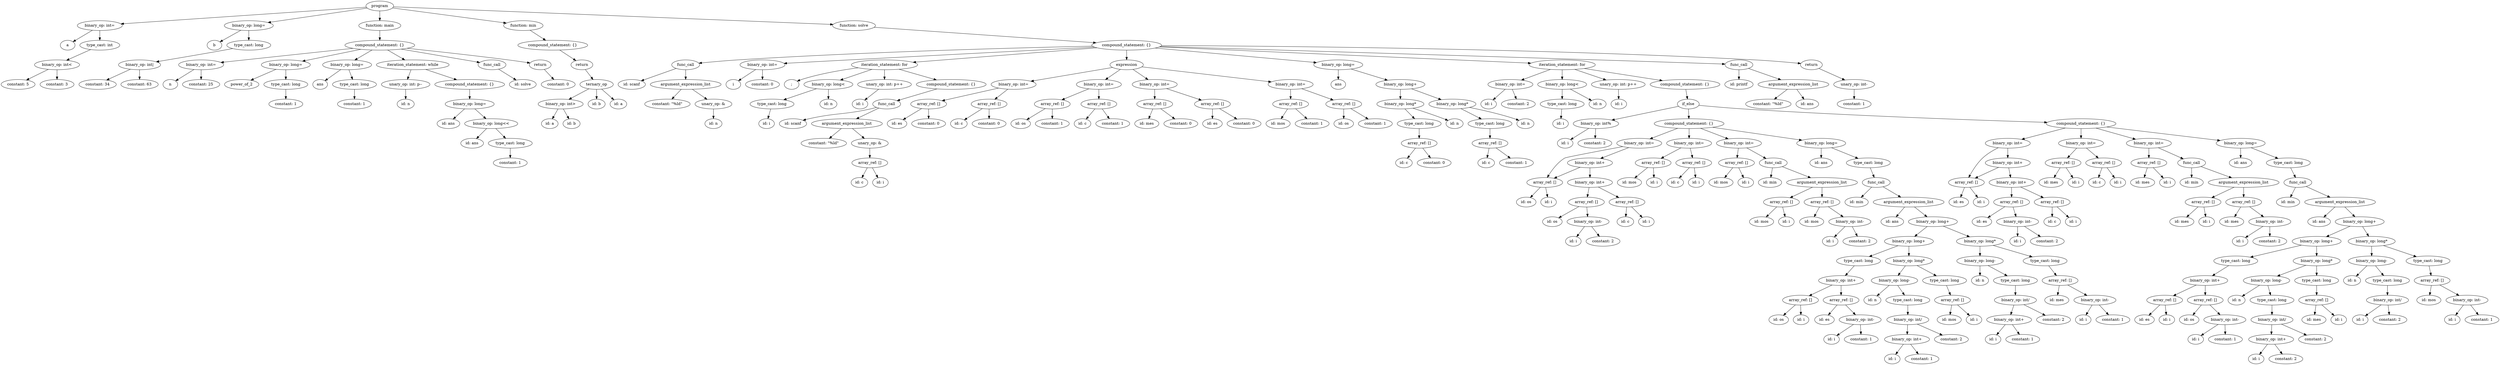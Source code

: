 strict digraph "" {
	graph [bb="0,0,7724.2,1332"];
	node [label="\N"];
	385	[height=0.5,
		label=program,
		pos="1171.5,1314",
		width=1.1389];
	7	[height=0.5,
		label="binary_op: int=",
		pos="298.5,1242",
		width=1.8234];
	385 -> 7	[pos="e,360.69,1248 1131.4,1309.8 995.02,1298.8 547.35,1263 370.91,1248.8"];
	15	[height=0.5,
		label="binary_op: long=",
		pos="758.5,1242",
		width=2.004];
	385 -> 15	[pos="e,816.27,1252.8 1133.8,1306.6 1064,1294.8 914.18,1269.4 826.4,1254.5"];
	60	[height=0.5,
		label="function: main",
		pos="1171.5,1242",
		width=1.7512];
	385 -> 60	[pos="e,1171.5,1260.1 1171.5,1295.7 1171.5,1288 1171.5,1278.7 1171.5,1270.1"];
	78	[height=0.5,
		label="function: min",
		pos="1604.5,1242",
		width=1.6429];
	385 -> 78	[pos="e,1553.5,1251.2 1209.5,1306.8 1284.7,1294.7 1452.6,1267.6 1543.4,1252.9"];
	384	[height=0.5,
		label="function: solve",
		pos="2636.5,1242",
		width=1.7693];
	385 -> 384	[pos="e,2574.1,1246 1212.2,1311.1 1413.4,1301.4 2302.5,1259 2564,1246.5"];
	2	[height=0.5,
		label=a,
		pos="195.5,1170",
		width=0.75];
	7 -> 2	[pos="e,213.65,1183.3 275.13,1225.1 259.4,1214.4 238.63,1200.3 222.24,1189.2"];
	6	[height=0.5,
		label="type_cast: int",
		pos="298.5,1170",
		width=1.6111];
	7 -> 6	[pos="e,298.5,1188.1 298.5,1223.7 298.5,1216 298.5,1206.7 298.5,1198.1"];
	10	[height=0.5,
		label=b,
		pos="648.5,1170",
		width=0.75];
	15 -> 10	[pos="e,667.44,1183.1 733.26,1224.9 716.2,1214.1 693.65,1199.7 676.11,1188.6"];
	14	[height=0.5,
		label="type_cast: long",
		pos="758.5,1170",
		width=1.7917];
	15 -> 14	[pos="e,758.5,1188.1 758.5,1223.7 758.5,1216 758.5,1206.7 758.5,1198.1"];
	59	[height=0.5,
		label="compound_statement: {}",
		pos="1171.5,1170",
		width=2.7984];
	60 -> 59	[pos="e,1171.5,1188.1 1171.5,1223.7 1171.5,1216 1171.5,1206.7 1171.5,1198.1"];
	77	[height=0.5,
		label="compound_statement: {}",
		pos="1694.5,1170",
		width=2.7984];
	78 -> 77	[pos="e,1673.1,1187.6 1625.4,1224.8 1637.1,1215.6 1652,1204.1 1664.9,1194"];
	383	[height=0.5,
		label="compound_statement: {}",
		pos="3504.5,1170",
		width=2.7984];
	384 -> 383	[pos="e,3414.7,1178.2 2696.8,1236.1 2844.1,1224.3 3223,1193.7 3404.6,1179.1"];
	5	[height=0.5,
		label="binary_op: int<",
		pos="166.5,1098",
		width=1.8234];
	6 -> 5	[pos="e,195.37,1114.3 270.51,1154.2 251.26,1143.9 225.46,1130.3 204.38,1119.1"];
	13	[height=0.5,
		label="binary_op: int|",
		pos="414.5,1098",
		width=1.7361];
	14 -> 13	[pos="e,465.36,1108.5 710.78,1157.8 702.05,1155.8 693.01,1153.8 684.5,1152 612.81,1136.7 530.05,1120.7 475.25,1110.4"];
	32	[height=0.5,
		label="binary_op: int=",
		pos="612.5,1098",
		width=1.8234];
	59 -> 32	[pos="e,670.76,1106.3 1091.7,1159 981.5,1145.2 784.58,1120.5 680.81,1107.6"];
	38	[height=0.5,
		label="binary_op: long=",
		pos="874.5,1098",
		width=2.004];
	59 -> 38	[pos="e,925.27,1111 1113.2,1155.3 1061.8,1143.1 987.12,1125.5 935.04,1113.3"];
	44	[height=0.5,
		label="binary_op: long=",
		pos="1075.5,1098",
		width=2.004];
	59 -> 44	[pos="e,1097.8,1115.2 1148.7,1152.4 1136,1143.1 1119.9,1131.4 1106,1121.3"];
	54	[height=0.5,
		label="iteration_statement: while",
		pos="1268.5,1098",
		width=2.8525];
	59 -> 54	[pos="e,1245.3,1115.7 1194.5,1152.4 1207.2,1143.2 1223.2,1131.7 1237,1121.7"];
	56	[height=0.5,
		label=func_call,
		pos="1526.5,1098",
		width=1.2096];
	59 -> 56	[pos="e,1488.1,1106.6 1236.6,1156.2 1306.4,1142.4 1415.5,1120.9 1478.1,1108.5"];
	58	[height=0.5,
		label=return,
		pos="1674.5,1098",
		width=0.88889];
	59 -> 58	[pos="e,1644.6,1104.7 1253.7,1159.5 1336.2,1149.7 1466.9,1133.4 1579.5,1116 1597.6,1113.2 1617.6,1109.7 1634.5,1106.6"];
	76	[height=0.5,
		label=return,
		pos="1783.5,1098",
		width=0.88889];
	77 -> 76	[pos="e,1765.5,1113.2 1716,1152.1 1728.5,1142.3 1744.1,1130 1757.3,1119.6"];
	109	[height=0.5,
		label=func_call,
		pos="2096.5,1098",
		width=1.2096];
	383 -> 109	[pos="e,2138,1103.9 3405.1,1166.7 3194.3,1161.5 2687.5,1146.6 2263.5,1116 2224.8,1113.2 2181.2,1108.7 2148.3,1105.1"];
	125	[height=0.5,
		label="binary_op: int=",
		pos="2338.5,1098",
		width=1.8234];
	383 -> 125	[pos="e,2401.8,1102.9 3410.4,1163.4 3248.2,1153.9 2905.3,1133.5 2615.5,1116 2546.5,1111.8 2467.7,1107 2411.9,1103.5"];
	142	[height=0.5,
		label="iteration_statement: for",
		pos="2718.5,1098",
		width=2.5998];
	383 -> 142	[pos="e,2801.4,1106.4 3416.6,1161.2 3267.1,1147.9 2964.7,1120.9 2811.7,1107.3"];
	157	[height=0.5,
		label=expression,
		pos="3504.5,1098",
		width=1.336];
	383 -> 157	[pos="e,3504.5,1116.1 3504.5,1151.7 3504.5,1144 3504.5,1134.7 3504.5,1126.1"];
	188	[height=0.5,
		label="binary_op: long=",
		pos="4138.5,1098",
		width=2.004];
	383 -> 188	[pos="e,4073.9,1106.1 3587.7,1159.8 3712.1,1146.1 3944.6,1120.4 4063.8,1107.2"];
	373	[height=0.5,
		label="iteration_statement: for",
		pos="4831.5,1098",
		width=2.5998];
	383 -> 373	[pos="e,4742.6,1103.7 3599.7,1164 3842.8,1151.2 4485.2,1117.3 4732.5,1104.2"];
	379	[height=0.5,
		label=func_call,
		pos="5357.5,1098",
		width=1.2096];
	383 -> 379	[pos="e,5314.3,1100.8 3602,1165.5 3833.3,1157.1 4433.3,1135.4 4934.5,1116 5067.3,1110.9 5223.6,1104.5 5303.9,1101.2"];
	382	[height=0.5,
		label=return,
		pos="5575.5,1098",
		width=0.88889];
	383 -> 382	[pos="e,5544.5,1102.9 3605.1,1168.9 3889.1,1167.9 4721.1,1161 5410.5,1116 5452.8,1113.2 5500.9,1108 5534.3,1104.1"];
	3	[height=0.5,
		label="constant: 5",
		pos="49.5,1026",
		width=1.375];
	5 -> 3	[pos="e,74.192,1041.8 140.53,1081.5 123.52,1071.3 101.13,1057.9 82.816,1046.9"];
	4	[height=0.5,
		label="constant: 3",
		pos="166.5,1026",
		width=1.375];
	5 -> 4	[pos="e,166.5,1044.1 166.5,1079.7 166.5,1072 166.5,1062.7 166.5,1054.1"];
	11	[height=0.5,
		label="constant: 34",
		pos="288.5,1026",
		width=1.5];
	13 -> 11	[pos="e,315.35,1041.9 387.16,1081.8 368.71,1071.6 344.17,1057.9 324.18,1046.8"];
	12	[height=0.5,
		label="constant: 63",
		pos="414.5,1026",
		width=1.5];
	13 -> 12	[pos="e,414.5,1044.1 414.5,1079.7 414.5,1072 414.5,1062.7 414.5,1054.1"];
	30	[height=0.5,
		label=n,
		pos="513.5,1026",
		width=0.75];
	32 -> 30	[pos="e,531.4,1039.7 589.54,1080.8 574.74,1070.3 555.44,1056.7 539.99,1045.7"];
	31	[height=0.5,
		label="constant: 25",
		pos="612.5,1026",
		width=1.5];
	32 -> 31	[pos="e,612.5,1044.1 612.5,1079.7 612.5,1072 612.5,1062.7 612.5,1054.1"];
	35	[height=0.5,
		label=power_of_2,
		pos="738.5,1026",
		width=1.4861];
	38 -> 35	[pos="e,766.74,1041.5 844.32,1081.5 824.14,1071.1 797.45,1057.3 775.92,1046.3"];
	37	[height=0.5,
		label="type_cast: long",
		pos="874.5,1026",
		width=1.7917];
	38 -> 37	[pos="e,874.5,1044.1 874.5,1079.7 874.5,1072 874.5,1062.7 874.5,1054.1"];
	41	[height=0.5,
		label=ans,
		pos="984.5,1026",
		width=0.75];
	44 -> 41	[pos="e,1001.5,1040.1 1054.4,1080.8 1041.1,1070.5 1023.8,1057.3 1009.8,1046.5"];
	43	[height=0.5,
		label="type_cast: long",
		pos="1094.5,1026",
		width=1.7917];
	44 -> 43	[pos="e,1089.9,1044.1 1080.2,1079.7 1082.3,1071.9 1084.9,1062.5 1087.2,1053.8"];
	46	[height=0.5,
		label="unary_op: int: p--",
		pos="1250.5,1026",
		width=2.0417];
	54 -> 46	[pos="e,1254.9,1044.1 1264.1,1079.7 1262,1071.9 1259.6,1062.5 1257.4,1053.8"];
	53	[height=0.5,
		label="compound_statement: {}",
		pos="1442.5,1026",
		width=2.7984];
	54 -> 53	[pos="e,1403.6,1042.7 1307.5,1081.3 1333.2,1071 1366.9,1057.4 1394.2,1046.4"];
	55	[height=0.5,
		label="id: solve",
		pos="1602.5,1026",
		width=1.1389];
	56 -> 55	[pos="e,1585.6,1042.6 1543.7,1081.1 1553.9,1071.7 1567,1059.7 1578.2,1049.4"];
	57	[height=0.5,
		label="constant: 0",
		pos="1711.5,1026",
		width=1.375];
	58 -> 57	[pos="e,1702.5,1044 1683.3,1080.4 1687.6,1072.2 1692.9,1062.2 1697.7,1053.1"];
	75	[height=0.5,
		label=ternary_op,
		pos="1827.5,1026",
		width=1.354];
	76 -> 75	[pos="e,1817,1043.6 1793.7,1080.8 1799,1072.3 1805.6,1061.8 1811.6,1052.3"];
	103	[height=0.5,
		label="id: scanf",
		pos="1935.5,1026",
		width=1.1389];
	109 -> 103	[pos="e,1963.5,1039.2 2067.7,1084.5 2041.2,1073 2001.8,1055.8 1972.9,1043.2"];
	105	[height=0.5,
		label=argument_expression_list,
		pos="2096.5,1026",
		width=2.8194];
	109 -> 105	[pos="e,2096.5,1044.1 2096.5,1079.7 2096.5,1072 2096.5,1062.7 2096.5,1054.1"];
	123	[height=0.5,
		label=i,
		pos="2243.5,1026",
		width=0.75];
	125 -> 123	[pos="e,2261,1039.9 2316.5,1080.8 2302.4,1070.4 2284,1056.8 2269.2,1045.9"];
	124	[height=0.5,
		label="constant: 0",
		pos="2338.5,1026",
		width=1.375];
	125 -> 124	[pos="e,2338.5,1044.1 2338.5,1079.7 2338.5,1072 2338.5,1062.7 2338.5,1054.1"];
	126	[height=0.5,
		label=";",
		pos="2433.5,1026",
		width=0.75];
	142 -> 126	[pos="e,2454.1,1037.7 2647,1086.3 2596.6,1077.7 2527.9,1063.7 2469.5,1044 2467.6,1043.4 2465.6,1042.6 2463.7,1041.9"];
	130	[height=0.5,
		label="binary_op: long<",
		pos="2550.5,1026",
		width=2.004];
	142 -> 130	[pos="e,2586,1041.8 2681.2,1081.5 2655.9,1070.9 2622.3,1056.9 2595.5,1045.7"];
	132	[height=0.5,
		label="unary_op: int: p++",
		pos="2718.5,1026",
		width=2.1667];
	142 -> 132	[pos="e,2718.5,1044.1 2718.5,1079.7 2718.5,1072 2718.5,1062.7 2718.5,1054.1"];
	141	[height=0.5,
		label="compound_statement: {}",
		pos="2915.5,1026",
		width=2.7984];
	142 -> 141	[pos="e,2872.5,1042.3 2761.2,1081.8 2791.1,1071.2 2831.1,1057 2862.9,1045.7"];
	149	[height=0.5,
		label="binary_op: int=",
		pos="3099.5,1026",
		width=1.8234];
	157 -> 149	[pos="e,3153.5,1036.3 3461.5,1089.6 3390.2,1077.2 3247,1052.5 3163.6,1038.1"];
	156	[height=0.5,
		label="binary_op: int=",
		pos="3413.5,1026",
		width=1.8234];
	157 -> 156	[pos="e,3434.6,1043.2 3484.3,1081.5 3472.1,1072.1 3456.3,1059.9 3442.7,1049.5"];
	164	[height=0.5,
		label="binary_op: int=",
		pos="3595.5,1026",
		width=1.8234];
	157 -> 164	[pos="e,3574.4,1043.2 3524.7,1081.5 3536.9,1072.1 3552.7,1059.9 3566.3,1049.5"];
	171	[height=0.5,
		label="binary_op: int=",
		pos="3991.5,1026",
		width=1.8234];
	157 -> 171	[pos="e,3934.6,1035.2 3548.6,1090.7 3634.1,1078.4 3823.2,1051.2 3924.4,1036.6"];
	174	[height=0.5,
		label=ans,
		pos="4138.5,1026",
		width=0.75];
	188 -> 174	[pos="e,4138.5,1044.1 4138.5,1079.7 4138.5,1072 4138.5,1062.7 4138.5,1054.1"];
	187	[height=0.5,
		label="binary_op: long+",
		pos="4326.5,1026",
		width=2.004];
	188 -> 187	[pos="e,4288.1,1041.3 4177,1082.7 4206.4,1071.7 4247.1,1056.6 4278.6,1044.8"];
	191	[height=0.5,
		label="binary_op: int=",
		pos="4675.5,1026",
		width=1.8234];
	373 -> 191	[pos="e,4708.3,1041.7 4796.5,1081.3 4773.1,1070.8 4742.1,1056.9 4717.4,1045.8"];
	195	[height=0.5,
		label="binary_op: long<",
		pos="4831.5,1026",
		width=2.004];
	373 -> 195	[pos="e,4831.5,1044.1 4831.5,1079.7 4831.5,1072 4831.5,1062.7 4831.5,1054.1"];
	197	[height=0.5,
		label="unary_op: int: p++",
		pos="4999.5,1026",
		width=2.1667];
	373 -> 197	[pos="e,4963.5,1042 4868.8,1081.5 4893.9,1071 4927.2,1057.1 4954,1046"];
	372	[height=0.5,
		label="compound_statement: {}",
		pos="5196.5,1026",
		width=2.7984];
	373 -> 372	[pos="e,5130.4,1039.7 4895.5,1084.7 4958.2,1072.7 5053.8,1054.4 5120.4,1041.6"];
	374	[height=0.5,
		label="id: printf",
		pos="5357.5,1026",
		width=1.1735];
	379 -> 374	[pos="e,5357.5,1044.1 5357.5,1079.7 5357.5,1072 5357.5,1062.7 5357.5,1054.1"];
	376	[height=0.5,
		label=argument_expression_list,
		pos="5519.5,1026",
		width=2.8194];
	379 -> 376	[pos="e,5482.8,1042.8 5386.5,1084.5 5410.7,1074 5445.6,1058.9 5473.6,1046.8"];
	381	[height=0.5,
		label="unary_op: int-",
		pos="5700.5,1026",
		width=1.6971];
	382 -> 381	[pos="e,5673.3,1042.2 5597.3,1084.8 5615.8,1074.5 5642.7,1059.4 5664.4,1047.2"];
	36	[height=0.5,
		label="constant: 1",
		pos="874.5,954",
		width=1.375];
	37 -> 36	[pos="e,874.5,972.1 874.5,1007.7 874.5,999.98 874.5,990.71 874.5,982.11"];
	42	[height=0.5,
		label="constant: 1",
		pos="1094.5,954",
		width=1.375];
	43 -> 42	[pos="e,1094.5,972.1 1094.5,1007.7 1094.5,999.98 1094.5,990.71 1094.5,982.11"];
	45	[height=0.5,
		label="id: n",
		pos="1250.5,954",
		width=0.75];
	46 -> 45	[pos="e,1250.5,972.1 1250.5,1007.7 1250.5,999.98 1250.5,990.71 1250.5,982.11"];
	52	[height=0.5,
		label="binary_op: long=",
		pos="1442.5,954",
		width=2.004];
	53 -> 52	[pos="e,1442.5,972.1 1442.5,1007.7 1442.5,999.98 1442.5,990.71 1442.5,982.11"];
	72	[height=0.5,
		label="binary_op: int>",
		pos="1716.5,954",
		width=1.8234];
	75 -> 72	[pos="e,1741.5,970.8 1804,1010.2 1788.4,1000.3 1767.6,987.24 1750.3,976.3"];
	73	[height=0.5,
		label="id: b",
		pos="1827.5,954",
		width=0.75];
	75 -> 73	[pos="e,1827.5,972.1 1827.5,1007.7 1827.5,999.98 1827.5,990.71 1827.5,982.11"];
	74	[height=0.5,
		label="id: a",
		pos="1899.5,954",
		width=0.75];
	75 -> 74	[pos="e,1884.8,969.25 1844.2,1008.8 1854.1,999.14 1866.8,986.84 1877.5,976.43"];
	104	[height=0.5,
		label="constant: \"%ld\"",
		pos="2054.5,954",
		width=1.8776];
	105 -> 104	[pos="e,2064.9,972.28 2086.3,1008.1 2081.5,999.92 2075.5,990 2070.1,980.94"];
	107	[height=0.5,
		label="unary_op: &",
		pos="2196.5,954",
		width=1.5556];
	105 -> 107	[pos="e,2174,970.75 2120.2,1008.4 2133.8,998.88 2151.1,986.8 2165.7,976.55"];
	129	[height=0.5,
		label="type_cast: long",
		pos="2388.5,954",
		width=1.7917];
	130 -> 129	[pos="e,2422,969.46 2516.1,1010.2 2491.4,999.47 2457.9,984.98 2431.4,973.53"];
	128	[height=0.5,
		label="id: n",
		pos="2550.5,954",
		width=0.75];
	130 -> 128	[pos="e,2550.5,972.1 2550.5,1007.7 2550.5,999.98 2550.5,990.71 2550.5,982.11"];
	131	[height=0.5,
		label="id: i",
		pos="2650.5,954",
		width=0.75];
	132 -> 131	[pos="e,2664.5,969.42 2702,1008.1 2692.9,998.64 2681.4,986.82 2671.6,976.74"];
	140	[height=0.5,
		label=func_call,
		pos="2739.5,954",
		width=1.2096];
	141 -> 140	[pos="e,2769.8,967.07 2876,1009.3 2847.1,997.81 2808.1,982.3 2779.2,970.8"];
	145	[height=0.5,
		label="array_ref: []",
		pos="2869.5,954",
		width=1.5];
	149 -> 145	[pos="e,2908,966.71 3057.3,1012.2 3017.8,1000.1 2958.8,982.19 2917.5,969.62"];
	148	[height=0.5,
		label="array_ref: []",
		pos="3059.5,954",
		width=1.5];
	149 -> 148	[pos="e,3069.1,971.79 3089.8,1008.1 3085.1,999.8 3079.3,989.7 3074.1,980.54"];
	152	[height=0.5,
		label="array_ref: []",
		pos="3255.5,954",
		width=1.5];
	156 -> 152	[pos="e,3286.7,968.82 3380.4,1010.3 3355.8,999.44 3322.1,984.53 3296,972.93"];
	155	[height=0.5,
		label="array_ref: []",
		pos="3413.5,954",
		width=1.5];
	156 -> 155	[pos="e,3413.5,972.1 3413.5,1007.7 3413.5,999.98 3413.5,990.71 3413.5,982.11"];
	160	[height=0.5,
		label="array_ref: []",
		pos="3595.5,954",
		width=1.5];
	164 -> 160	[pos="e,3595.5,972.1 3595.5,1007.7 3595.5,999.98 3595.5,990.71 3595.5,982.11"];
	163	[height=0.5,
		label="array_ref: []",
		pos="3753.5,954",
		width=1.5];
	164 -> 163	[pos="e,3722.3,968.82 3628.6,1010.3 3653.2,999.44 3686.9,984.53 3713,972.93"];
	167	[height=0.5,
		label="array_ref: []",
		pos="3991.5,954",
		width=1.5];
	171 -> 167	[pos="e,3991.5,972.1 3991.5,1007.7 3991.5,999.98 3991.5,990.71 3991.5,982.11"];
	170	[height=0.5,
		label="array_ref: []",
		pos="4159.5,954",
		width=1.5];
	171 -> 170	[pos="e,4127.1,968.48 4025.9,1010.7 4052.6,999.56 4089.6,984.13 4117.9,972.33"];
	180	[height=0.5,
		label="binary_op: long*",
		pos="4326.5,954",
		width=1.9861];
	187 -> 180	[pos="e,4326.5,972.1 4326.5,1007.7 4326.5,999.98 4326.5,990.71 4326.5,982.11"];
	186	[height=0.5,
		label="binary_op: long*",
		pos="4487.5,954",
		width=1.9861];
	187 -> 186	[pos="e,4453.3,969.87 4361,1010 4385.3,999.43 4418,985.23 4444,973.9"];
	189	[height=0.5,
		label="id: i",
		pos="4604.5,954",
		width=0.75];
	191 -> 189	[pos="e,4619.3,969.57 4658.7,1008.4 4649,998.91 4636.8,986.88 4626.5,976.65"];
	190	[height=0.5,
		label="constant: 2",
		pos="4699.5,954",
		width=1.375];
	191 -> 190	[pos="e,4693.6,972.28 4681.3,1008.1 4684,1000.2 4687.3,990.62 4690.3,981.79"];
	194	[height=0.5,
		label="type_cast: long",
		pos="4831.5,954",
		width=1.7917];
	195 -> 194	[pos="e,4831.5,972.1 4831.5,1007.7 4831.5,999.98 4831.5,990.71 4831.5,982.11"];
	193	[height=0.5,
		label="id: n",
		pos="4941.5,954",
		width=0.75];
	195 -> 193	[pos="e,4922.6,967.05 4856.7,1008.9 4873.8,998.08 4896.3,983.73 4913.9,972.57"];
	196	[height=0.5,
		label="id: i",
		pos="5013.5,954",
		width=0.75];
	197 -> 196	[pos="e,5010.1,972.1 5003,1007.7 5004.5,999.98 5006.4,990.71 5008.1,982.11"];
	371	[height=0.5,
		label=if_else,
		pos="5203.5,954",
		width=0.95833];
	372 -> 371	[pos="e,5201.8,972.1 5198.2,1007.7 5199,999.98 5199.9,990.71 5200.8,982.11"];
	375	[height=0.5,
		label="constant: \"%ld\"",
		pos="5438.5,954",
		width=1.8776];
	376 -> 375	[pos="e,5457.4,971.31 5499.9,1008.1 5489.5,999.07 5476.6,987.9 5465.3,978.12"];
	377	[height=0.5,
		label="id: ans",
		pos="5558.5,954",
		width=0.95833];
	376 -> 377	[pos="e,5549.1,971.79 5528.9,1008.1 5533.5,999.8 5539.2,989.7 5544.3,980.54"];
	380	[height=0.5,
		label="constant: 1",
		pos="5700.5,954",
		width=1.375];
	381 -> 380	[pos="e,5700.5,972.1 5700.5,1007.7 5700.5,999.98 5700.5,990.71 5700.5,982.11"];
	47	[height=0.5,
		label="id: ans",
		pos="1412.5,882",
		width=0.95833];
	52 -> 47	[pos="e,1419.7,899.79 1435.2,936.05 1431.8,927.97 1427.6,918.12 1423.7,909.11"];
	51	[height=0.5,
		label="binary_op: long<<",
		pos="1542.5,882",
		width=2.1528];
	52 -> 51	[pos="e,1519.1,899.39 1465.7,936.76 1479.1,927.38 1496.2,915.44 1510.8,905.19"];
	70	[height=0.5,
		label="id: a",
		pos="1675.5,882",
		width=0.75];
	72 -> 70	[pos="e,1685.1,899.31 1706.6,936.05 1701.7,927.68 1695.7,917.4 1690.2,908.13"];
	71	[height=0.5,
		label="id: b",
		pos="1747.5,882",
		width=0.75];
	72 -> 71	[pos="e,1740.1,899.79 1724,936.05 1727.6,927.97 1731.9,918.12 1735.9,909.11"];
	106	[height=0.5,
		label="id: n",
		pos="2196.5,882",
		width=0.75];
	107 -> 106	[pos="e,2196.5,900.1 2196.5,935.7 2196.5,927.98 2196.5,918.71 2196.5,910.11"];
	127	[height=0.5,
		label="id: i",
		pos="2374.5,882",
		width=0.75];
	129 -> 127	[pos="e,2377.9,900.1 2385,935.7 2383.5,927.98 2381.6,918.71 2379.9,910.11"];
	133	[height=0.5,
		label="id: scanf",
		pos="2460.5,882",
		width=1.1389];
	140 -> 133	[pos="e,2491,894.05 2706.9,941.92 2700.2,939.82 2693.1,937.74 2686.5,936 2609.3,915.78 2587.6,920.89 2510.5,900 2507.3,899.14 2504,898.18 \
2500.8,897.17"];
	135	[height=0.5,
		label=argument_expression_list,
		pos="2621.5,882",
		width=2.8194];
	140 -> 135	[pos="e,2649.1,899.35 2715.6,938.83 2699,928.97 2676.5,915.64 2657.7,904.47"];
	143	[height=0.5,
		label="id: es",
		pos="2771.5,882",
		width=0.83333];
	145 -> 143	[pos="e,2790.2,896.37 2847.8,937.46 2833.2,927.07 2813.9,913.3 2798.4,902.22"];
	144	[height=0.5,
		label="constant: 0",
		pos="2869.5,882",
		width=1.375];
	145 -> 144	[pos="e,2869.5,900.1 2869.5,935.7 2869.5,927.98 2869.5,918.71 2869.5,910.11"];
	146	[height=0.5,
		label="id: c",
		pos="2964.5,882",
		width=0.75];
	148 -> 146	[pos="e,2982.2,896.01 3037.9,937.12 3023.8,926.73 3005.4,913.11 2990.5,902.12"];
	147	[height=0.5,
		label="constant: 0",
		pos="3059.5,882",
		width=1.375];
	148 -> 147	[pos="e,3059.5,900.1 3059.5,935.7 3059.5,927.98 3059.5,918.71 3059.5,910.11"];
	150	[height=0.5,
		label="id: os",
		pos="3157.5,882",
		width=0.84854];
	152 -> 150	[pos="e,3176.2,896.37 3233.8,937.46 3219.2,927.07 3199.9,913.3 3184.4,902.22"];
	151	[height=0.5,
		label="constant: 1",
		pos="3255.5,882",
		width=1.375];
	152 -> 151	[pos="e,3255.5,900.1 3255.5,935.7 3255.5,927.98 3255.5,918.71 3255.5,910.11"];
	153	[height=0.5,
		label="id: c",
		pos="3350.5,882",
		width=0.75];
	155 -> 153	[pos="e,3364,898.04 3398.6,936.41 3390.3,927.22 3379.9,915.67 3370.9,905.66"];
	154	[height=0.5,
		label="constant: 1",
		pos="3445.5,882",
		width=1.375];
	155 -> 154	[pos="e,3437.8,899.79 3421.2,936.05 3424.9,927.97 3429.4,918.12 3433.6,909.11"];
	158	[height=0.5,
		label="id: mes",
		pos="3550.5,882",
		width=1.0291];
	160 -> 158	[pos="e,3561,899.31 3584.6,936.05 3579.2,927.59 3572.5,917.19 3566.5,907.84"];
	159	[height=0.5,
		label="constant: 0",
		pos="3655.5,882",
		width=1.375];
	160 -> 159	[pos="e,3641.4,899.47 3609.7,936.41 3617.2,927.69 3626.5,916.85 3634.8,907.21"];
	161	[height=0.5,
		label="id: es",
		pos="3753.5,882",
		width=0.83333];
	163 -> 161	[pos="e,3753.5,900.1 3753.5,935.7 3753.5,927.98 3753.5,918.71 3753.5,910.11"];
	162	[height=0.5,
		label="constant: 0",
		pos="3851.5,882",
		width=1.375];
	163 -> 162	[pos="e,3830.1,898.25 3775.2,937.46 3788.9,927.7 3806.7,914.97 3821.7,904.28"];
	165	[height=0.5,
		label="id: mos",
		pos="3956.5,882",
		width=1.0471];
	167 -> 165	[pos="e,3964.9,899.79 3983,936.05 3978.9,927.89 3974,917.91 3969.4,908.82"];
	166	[height=0.5,
		label="constant: 1",
		pos="4061.5,882",
		width=1.375];
	167 -> 166	[pos="e,4045.4,899.15 4007.7,936.76 4016.7,927.75 4028.1,916.39 4038.1,906.43"];
	168	[height=0.5,
		label="id: os",
		pos="4159.5,882",
		width=0.84854];
	170 -> 168	[pos="e,4159.5,900.1 4159.5,935.7 4159.5,927.98 4159.5,918.71 4159.5,910.11"];
	169	[height=0.5,
		label="constant: 1",
		pos="4257.5,882",
		width=1.375];
	170 -> 169	[pos="e,4236.1,898.25 4181.2,937.46 4194.9,927.7 4212.7,914.97 4227.7,904.28"];
	179	[height=0.5,
		label="type_cast: long",
		pos="4389.5,882",
		width=1.7917];
	180 -> 179	[pos="e,4374.4,899.79 4341.8,936.05 4349.5,927.46 4359,916.86 4367.5,907.4"];
	178	[height=0.5,
		label="id: n",
		pos="4499.5,882",
		width=0.75];
	180 -> 178	[pos="e,4478.3,893.32 4365.5,938.77 4393.1,928.5 4430.8,914.02 4463.5,900 4465.3,899.22 4467.2,898.41 4469,897.58"];
	185	[height=0.5,
		label="type_cast: long",
		pos="4609.5,882",
		width=1.7917];
	186 -> 185	[pos="e,4582.6,898.42 4514.9,937.29 4532.3,927.31 4555,914.3 4573.8,903.51"];
	184	[height=0.5,
		label="id: n",
		pos="4719.5,882",
		width=0.75];
	186 -> 184	[pos="e,4698.4,893.7 4539.5,941.61 4579.4,932.21 4635.7,917.59 4683.5,900 4685.3,899.32 4687.2,898.58 4689.1,897.8"];
	192	[height=0.5,
		label="id: i",
		pos="4827.5,882",
		width=0.75];
	194 -> 192	[pos="e,4828.5,900.1 4830.5,935.7 4830.1,927.98 4829.5,918.71 4829,910.11"];
	200	[height=0.5,
		label="binary_op: int%",
		pos="4940.5,882",
		width=1.8957];
	371 -> 200	[pos="e,4986.6,895.27 5173.3,944.97 5130.3,933.51 5050.4,912.26 4996.4,897.88"];
	286	[height=0.5,
		label="compound_statement: {}",
		pos="5218.5,882",
		width=2.7984];
	371 -> 286	[pos="e,5214.8,900.28 5207.1,936.05 5208.8,928.26 5210.8,918.82 5212.7,910.08"];
	370	[height=0.5,
		label="compound_statement: {}",
		pos="6488.5,882",
		width=2.7984];
	371 -> 370	[pos="e,6389.6,885.65 5236.7,948.84 5268.7,944.97 5318.3,939.34 5361.5,936 5734.4,907.2 6177.9,891.88 6379.3,885.95"];
	48	[height=0.5,
		label="id: ans",
		pos="1484.5,810",
		width=0.95833];
	51 -> 48	[pos="e,1497.6,826.83 1528.5,864.05 1521.1,855.2 1512,844.23 1504,834.57"];
	50	[height=0.5,
		label="type_cast: long",
		pos="1601.5,810",
		width=1.7917];
	51 -> 50	[pos="e,1587.3,827.79 1556.8,864.05 1564,855.54 1572.8,845.07 1580.7,835.68"];
	134	[height=0.5,
		label="constant: \"%ld\"",
		pos="2550.5,810",
		width=1.8776];
	135 -> 134	[pos="e,2567.5,827.79 2604.3,864.05 2595.4,855.28 2584.4,844.43 2574.7,834.83"];
	139	[height=0.5,
		label="unary_op: &",
		pos="2692.5,810",
		width=1.5556];
	135 -> 139	[pos="e,2676,827.31 2638.7,864.05 2647.7,855.16 2658.9,844.11 2668.8,834.41"];
	177	[height=0.5,
		label="array_ref: []",
		pos="4389.5,810",
		width=1.5];
	179 -> 177	[pos="e,4389.5,828.1 4389.5,863.7 4389.5,855.98 4389.5,846.71 4389.5,838.11"];
	183	[height=0.5,
		label="array_ref: []",
		pos="4609.5,810",
		width=1.5];
	185 -> 183	[pos="e,4609.5,828.1 4609.5,863.7 4609.5,855.98 4609.5,846.71 4609.5,838.11"];
	198	[height=0.5,
		label="id: i",
		pos="4841.5,810",
		width=0.75];
	200 -> 198	[pos="e,4859.4,823.66 4917.5,864.76 4902.7,854.3 4883.4,840.65 4868,829.73"];
	199	[height=0.5,
		label="constant: 2",
		pos="4936.5,810",
		width=1.375];
	200 -> 199	[pos="e,4937.5,828.1 4939.5,863.7 4939.1,855.98 4938.5,846.71 4938,838.11"];
	214	[height=0.5,
		label="binary_op: int=",
		pos="5069.5,810",
		width=1.8234];
	286 -> 214	[pos="e,5101.2,825.91 5184.3,864.94 5162.3,854.62 5133.7,841.15 5110.5,830.25"];
	221	[height=0.5,
		label="binary_op: int=",
		pos="5218.5,810",
		width=1.8234];
	286 -> 221	[pos="e,5218.5,828.1 5218.5,863.7 5218.5,855.98 5218.5,846.71 5218.5,838.11"];
	236	[height=0.5,
		label="binary_op: int=",
		pos="5367.5,810",
		width=1.8234];
	286 -> 236	[pos="e,5335.8,825.91 5252.7,864.94 5274.7,854.62 5303.3,841.15 5326.5,830.25"];
	285	[height=0.5,
		label="binary_op: long=",
		pos="5632.5,810",
		width=2.004];
	286 -> 285	[pos="e,5574.5,820.81 5289.2,869.05 5366.2,856.02 5488.6,835.33 5564.5,822.49"];
	300	[height=0.5,
		label="binary_op: int=",
		pos="6206.5,810",
		width=1.8234];
	370 -> 300	[pos="e,6253.4,822.65 6432.1,867 6383.1,854.83 6312.4,837.29 6263.3,825.09"];
	307	[height=0.5,
		label="binary_op: int=",
		pos="6488.5,810",
		width=1.8234];
	370 -> 307	[pos="e,6488.5,828.1 6488.5,863.7 6488.5,855.98 6488.5,846.71 6488.5,838.11"];
	322	[height=0.5,
		label="binary_op: int=",
		pos="6694.5,810",
		width=1.8234];
	370 -> 322	[pos="e,6654.8,824.5 6533.2,865.81 6566.2,854.61 6611,839.38 6645,827.81"];
	369	[height=0.5,
		label="binary_op: long=",
		pos="6970.5,810",
		width=2.004];
	370 -> 369	[pos="e,6909.9,819.8 6564.1,870.02 6656,856.67 6810.1,834.29 6899.8,821.27"];
	49	[height=0.5,
		label="constant: 1",
		pos="1601.5,738",
		width=1.375];
	50 -> 49	[pos="e,1601.5,756.1 1601.5,791.7 1601.5,783.98 1601.5,774.71 1601.5,766.11"];
	138	[height=0.5,
		label="array_ref: []",
		pos="2692.5,738",
		width=1.5];
	139 -> 138	[pos="e,2692.5,756.1 2692.5,791.7 2692.5,783.98 2692.5,774.71 2692.5,766.11"];
	175	[height=0.5,
		label="id: c",
		pos="4351.5,738",
		width=0.75];
	177 -> 175	[pos="e,4360.4,755.31 4380.3,792.05 4375.8,783.68 4370.2,773.4 4365.1,764.13"];
	176	[height=0.5,
		label="constant: 0",
		pos="4446.5,738",
		width=1.375];
	177 -> 176	[pos="e,4433.1,755.47 4403,792.41 4410,783.78 4418.8,773.06 4426.6,763.5"];
	181	[height=0.5,
		label="id: c",
		pos="4586.5,738",
		width=0.75];
	183 -> 181	[pos="e,4592,755.79 4603.9,792.05 4601.3,784.06 4598.1,774.33 4595.2,765.4"];
	182	[height=0.5,
		label="constant: 1",
		pos="4681.5,738",
		width=1.375];
	183 -> 182	[pos="e,4664.9,755.15 4626.2,792.76 4635.6,783.66 4647.4,772.16 4657.7,762.13"];
	203	[height=0.5,
		label="array_ref: []",
		pos="4749.5,666",
		width=1.5];
	214 -> 203	[pos="e,4756.7,684.1 5021.4,797.71 5012.8,795.76 5003.9,793.79 4995.5,792 4914.4,774.72 4882.1,801.05 4812.5,756 4789,740.81 4771.7,713.55 \
4761.2,693.18"];
	213	[height=0.5,
		label="binary_op: int+",
		pos="4887.5,738",
		width=1.8234];
	214 -> 213	[pos="e,4924.1,753.09 5033.1,795 5004.6,784.02 4964.6,768.67 4933.8,756.81"];
	217	[height=0.5,
		label="array_ref: []",
		pos="5091.5,738",
		width=1.5];
	221 -> 217	[pos="e,5118.4,753.85 5190.6,793.64 5172,783.38 5147.4,769.79 5127.3,758.73"];
	220	[height=0.5,
		label="array_ref: []",
		pos="5218.5,738",
		width=1.5];
	221 -> 220	[pos="e,5218.5,756.1 5218.5,791.7 5218.5,783.98 5218.5,774.71 5218.5,766.11"];
	224	[height=0.5,
		label="array_ref: []",
		pos="5367.5,738",
		width=1.5];
	236 -> 224	[pos="e,5367.5,756.1 5367.5,791.7 5367.5,783.98 5367.5,774.71 5367.5,766.11"];
	235	[height=0.5,
		label=func_call,
		pos="5483.5,738",
		width=1.2096];
	236 -> 235	[pos="e,5459.9,753.23 5393.5,793.29 5410.5,783.06 5432.7,769.64 5450.9,758.69"];
	237	[height=0.5,
		label="id: ans",
		pos="5632.5,738",
		width=0.95833];
	285 -> 237	[pos="e,5632.5,756.1 5632.5,791.7 5632.5,783.98 5632.5,774.71 5632.5,766.11"];
	284	[height=0.5,
		label="type_cast: long",
		pos="5776.5,738",
		width=1.7917];
	285 -> 284	[pos="e,5745.5,754.09 5664.1,793.64 5685.3,783.31 5713.5,769.61 5736.4,758.51"];
	289	[height=0.5,
		label="array_ref: []",
		pos="6090.5,666",
		width=1.5];
	300 -> 289	[pos="e,6095.4,684.21 6177.7,793.61 6162.4,784.32 6144.2,771.32 6131.5,756 6116.2,737.59 6105.3,712.53 6098.6,693.69"];
	299	[height=0.5,
		label="binary_op: int+",
		pos="6206.5,738",
		width=1.8234];
	300 -> 299	[pos="e,6206.5,756.1 6206.5,791.7 6206.5,783.98 6206.5,774.71 6206.5,766.11"];
	303	[height=0.5,
		label="array_ref: []",
		pos="6404.5,738",
		width=1.5];
	307 -> 303	[pos="e,6423.6,754.91 6469,792.76 6457.8,783.42 6443.6,771.55 6431.3,761.33"];
	306	[height=0.5,
		label="array_ref: []",
		pos="6530.5,738",
		width=1.5];
	307 -> 306	[pos="e,6520.4,755.79 6498.7,792.05 6503.6,783.8 6509.7,773.7 6515.2,764.54"];
	310	[height=0.5,
		label="array_ref: []",
		pos="6694.5,738",
		width=1.5];
	322 -> 310	[pos="e,6694.5,756.1 6694.5,791.7 6694.5,783.98 6694.5,774.71 6694.5,766.11"];
	321	[height=0.5,
		label=func_call,
		pos="6821.5,738",
		width=1.2096];
	322 -> 321	[pos="e,6796.3,752.9 6722.4,793.64 6741.5,783.1 6767,769.05 6787.3,757.83"];
	323	[height=0.5,
		label="id: ans",
		pos="6970.5,738",
		width=0.95833];
	369 -> 323	[pos="e,6970.5,756.1 6970.5,791.7 6970.5,783.98 6970.5,774.71 6970.5,766.11"];
	368	[height=0.5,
		label="type_cast: long",
		pos="7113.5,738",
		width=1.7917];
	369 -> 368	[pos="e,7082.7,754.09 7001.9,793.64 7023,783.31 7051,769.61 7073.6,758.51"];
	136	[height=0.5,
		label="id: c",
		pos="2656.5,666",
		width=0.75];
	138 -> 136	[pos="e,2664.9,683.31 2683.8,720.05 2679.5,711.77 2674.3,701.62 2669.6,692.42"];
	137	[height=0.5,
		label="id: i",
		pos="2728.5,666",
		width=0.75];
	138 -> 137	[pos="e,2720.1,683.31 2701.2,720.05 2705.5,711.77 2710.7,701.62 2715.4,692.42"];
	201	[height=0.5,
		label="id: os",
		pos="4683.5,594",
		width=0.84854];
	203 -> 201	[pos="e,4697.7,610.04 4733.9,648.41 4725.1,639.13 4714.1,627.44 4704.6,617.36"];
	202	[height=0.5,
		label="id: i",
		pos="4759.5,594",
		width=0.75];
	203 -> 202	[pos="e,4757.1,612.1 4752,647.7 4753.1,639.98 4754.4,630.71 4755.6,622.11"];
	213 -> 203	[pos="e,4778,681.44 4857.6,721.81 4836.9,711.33 4809.2,697.3 4787.1,686.07"];
	212	[height=0.5,
		label="binary_op: int+",
		pos="4887.5,666",
		width=1.8234];
	213 -> 212	[pos="e,4887.5,684.1 4887.5,719.7 4887.5,711.98 4887.5,702.71 4887.5,694.11"];
	215	[height=0.5,
		label="id: mos",
		pos="5008.5,666",
		width=1.0471];
	217 -> 215	[pos="e,5026.4,682.1 5072.7,721.12 5061.3,711.52 5046.6,699.16 5034.2,688.67"];
	216	[height=0.5,
		label="id: i",
		pos="5091.5,666",
		width=0.75];
	217 -> 216	[pos="e,5091.5,684.1 5091.5,719.7 5091.5,711.98 5091.5,702.71 5091.5,694.11"];
	218	[height=0.5,
		label="id: c",
		pos="5163.5,666",
		width=0.75];
	220 -> 218	[pos="e,5175.7,682.51 5205.5,720.41 5198.5,711.53 5189.8,700.44 5182.1,690.67"];
	219	[height=0.5,
		label="id: i",
		pos="5235.5,666",
		width=0.75];
	220 -> 219	[pos="e,5231.3,684.1 5222.7,719.7 5224.6,711.9 5226.9,702.51 5229,693.83"];
	222	[height=0.5,
		label="id: mos",
		pos="5318.5,666",
		width=1.0471];
	224 -> 222	[pos="e,5330,683.47 5355.9,720.41 5349.9,711.87 5342.5,701.28 5335.9,691.79"];
	223	[height=0.5,
		label="id: i",
		pos="5401.5,666",
		width=0.75];
	224 -> 223	[pos="e,5393.6,683.31 5375.7,720.05 5379.8,711.77 5384.7,701.62 5389.2,692.42"];
	225	[height=0.5,
		label="id: min",
		pos="5483.5,666",
		width=1.0139];
	235 -> 225	[pos="e,5483.5,684.1 5483.5,719.7 5483.5,711.98 5483.5,702.71 5483.5,694.11"];
	229	[height=0.5,
		label=argument_expression_list,
		pos="5639.5,666",
		width=2.8194];
	235 -> 229	[pos="e,5603.9,682.95 5512.1,724.16 5535.1,713.83 5567.9,699.11 5594.5,687.2"];
	283	[height=0.5,
		label=func_call,
		pos="5802.5,666",
		width=1.2096];
	284 -> 283	[pos="e,5796.1,684.28 5782.8,720.05 5785.7,712.18 5789.3,702.62 5792.5,693.79"];
	287	[height=0.5,
		label="id: es",
		pos="6054.5,594",
		width=0.83333];
	289 -> 287	[pos="e,6062.9,611.31 6081.8,648.05 6077.5,639.77 6072.3,629.62 6067.6,620.42"];
	288	[height=0.5,
		label="id: i",
		pos="6129.5,594",
		width=0.75];
	289 -> 288	[pos="e,6120.4,611.31 6099.9,648.05 6104.6,639.68 6110.3,629.4 6115.5,620.13"];
	299 -> 289	[pos="e,6115.6,682.18 6180.5,721.29 6164,711.34 6142.5,698.35 6124.6,687.58"];
	298	[height=0.5,
		label="binary_op: int+",
		pos="6228.5,666",
		width=1.8234];
	299 -> 298	[pos="e,6223.1,684.28 6211.8,720.05 6214.3,712.26 6217.2,702.82 6220,694.08"];
	301	[height=0.5,
		label="id: mes",
		pos="6349.5,666",
		width=1.0291];
	303 -> 301	[pos="e,6362.1,682.99 6391.5,720.41 6384.6,711.66 6376,700.75 6368.4,691.08"];
	302	[height=0.5,
		label="id: i",
		pos="6431.5,666",
		width=0.75];
	303 -> 302	[pos="e,6425,683.79 6411,720.05 6414.1,712.06 6417.9,702.33 6421.3,693.4"];
	304	[height=0.5,
		label="id: c",
		pos="6503.5,666",
		width=0.75];
	306 -> 304	[pos="e,6510,683.79 6524,720.05 6520.9,712.06 6517.1,702.33 6513.7,693.4"];
	305	[height=0.5,
		label="id: i",
		pos="6575.5,666",
		width=0.75];
	306 -> 305	[pos="e,6565.3,682.83 6541.4,720.05 6546.9,711.47 6553.7,700.89 6559.8,691.44"];
	308	[height=0.5,
		label="id: mes",
		pos="6657.5,666",
		width=1.0291];
	310 -> 308	[pos="e,6666.4,683.79 6685.5,720.05 6681.2,711.89 6676,701.91 6671.2,692.82"];
	309	[height=0.5,
		label="id: i",
		pos="6739.5,666",
		width=0.75];
	310 -> 309	[pos="e,6729.3,682.83 6705.4,720.05 6710.9,711.47 6717.7,700.89 6723.8,691.44"];
	311	[height=0.5,
		label="id: min",
		pos="6821.5,666",
		width=1.0139];
	321 -> 311	[pos="e,6821.5,684.1 6821.5,719.7 6821.5,711.98 6821.5,702.71 6821.5,694.11"];
	315	[height=0.5,
		label=argument_expression_list,
		pos="6977.5,666",
		width=2.8194];
	321 -> 315	[pos="e,6941.9,682.95 6850.1,724.16 6873.1,713.83 6905.9,699.11 6932.5,687.2"];
	367	[height=0.5,
		label=func_call,
		pos="7140.5,666",
		width=1.2096];
	368 -> 367	[pos="e,7133.8,684.28 7120,720.05 7123.1,712.18 7126.8,702.62 7130.2,693.79"];
	208	[height=0.5,
		label="array_ref: []",
		pos="4877.5,594",
		width=1.5];
	212 -> 208	[pos="e,4879.9,612.1 4885,647.7 4883.9,639.98 4882.6,630.71 4881.4,622.11"];
	211	[height=0.5,
		label="array_ref: []",
		pos="5003.5,594",
		width=1.5];
	212 -> 211	[pos="e,4978.4,610.18 4913.5,649.29 4930,639.34 4951.5,626.35 4969.4,615.58"];
	228	[height=0.5,
		label="array_ref: []",
		pos="5513.5,594",
		width=1.5];
	229 -> 228	[pos="e,5540.3,609.88 5610,648.59 5591.7,638.47 5568.3,625.44 5549.1,614.75"];
	234	[height=0.5,
		label="array_ref: []",
		pos="5639.5,594",
		width=1.5];
	229 -> 234	[pos="e,5639.5,612.1 5639.5,647.7 5639.5,639.98 5639.5,630.71 5639.5,622.11"];
	238	[height=0.5,
		label="id: min",
		pos="5748.5,594",
		width=1.0139];
	283 -> 238	[pos="e,5760.8,610.99 5789.7,648.41 5782.9,639.66 5774.5,628.75 5767.1,619.08"];
	240	[height=0.5,
		label=argument_expression_list,
		pos="5904.5,594",
		width=2.8194];
	283 -> 240	[pos="e,5880.4,611.54 5824.1,650.15 5838,640.61 5856.4,628.02 5872,617.28"];
	294	[height=0.5,
		label="array_ref: []",
		pos="6228.5,594",
		width=1.5];
	298 -> 294	[pos="e,6228.5,612.1 6228.5,647.7 6228.5,639.98 6228.5,630.71 6228.5,622.11"];
	297	[height=0.5,
		label="array_ref: []",
		pos="6354.5,594",
		width=1.5];
	298 -> 297	[pos="e,6327.8,609.85 6256.2,649.64 6274.6,639.38 6299.1,625.79 6319,614.73"];
	314	[height=0.5,
		label="array_ref: []",
		pos="6853.5,594",
		width=1.5];
	315 -> 314	[pos="e,6879.9,609.88 6948.4,648.59 6930.6,638.52 6907.6,625.55 6888.8,614.9"];
	320	[height=0.5,
		label="array_ref: []",
		pos="6979.5,594",
		width=1.5];
	315 -> 320	[pos="e,6979,612.1 6978,647.7 6978.2,639.98 6978.5,630.71 6978.7,622.11"];
	324	[height=0.5,
		label="id: min",
		pos="7115.5,594",
		width=1.0139];
	367 -> 324	[pos="e,7121.5,611.79 7134.4,648.05 7131.6,640.06 7128.1,630.33 7124.9,621.4"];
	326	[height=0.5,
		label=argument_expression_list,
		pos="7271.5,594",
		width=2.8194];
	367 -> 326	[pos="e,7240.9,611.33 7166.1,651.34 7184.8,641.31 7210.7,627.51 7232.1,616.07"];
	204	[height=0.5,
		label="id: os",
		pos="4770.5,522",
		width=0.84854];
	208 -> 204	[pos="e,4790.3,535.98 4854,577.64 4837.8,567.01 4816.1,552.82 4798.9,541.56"];
	207	[height=0.5,
		label="binary_op: int-",
		pos="4882.5,522",
		width=1.7693];
	208 -> 207	[pos="e,4881.3,540.1 4878.7,575.7 4879.3,567.98 4879.9,558.71 4880.6,550.11"];
	209	[height=0.5,
		label="id: c",
		pos="4999.5,522",
		width=0.75];
	211 -> 209	[pos="e,5000.5,540.1 5002.5,575.7 5002.1,567.98 5001.5,558.71 5001,550.11"];
	210	[height=0.5,
		label="id: i",
		pos="5071.5,522",
		width=0.75];
	211 -> 210	[pos="e,5057.2,537.72 5019.3,576.76 5028.4,567.37 5040,555.41 5050,545.15"];
	226	[height=0.5,
		label="id: mos",
		pos="5432.5,522",
		width=1.0471];
	228 -> 226	[pos="e,5450.1,538.19 5494.7,576.76 5483.8,567.31 5469.8,555.27 5457.9,544.98"];
	227	[height=0.5,
		label="id: i",
		pos="5515.5,522",
		width=0.75];
	228 -> 227	[pos="e,5515,540.1 5514,575.7 5514.2,567.98 5514.5,558.71 5514.7,550.11"];
	230	[height=0.5,
		label="id: mos",
		pos="5604.5,522",
		width=1.0471];
	234 -> 230	[pos="e,5612.9,539.79 5631,576.05 5626.9,567.89 5622,557.91 5617.4,548.82"];
	233	[height=0.5,
		label="binary_op: int-",
		pos="5723.5,522",
		width=1.7693];
	234 -> 233	[pos="e,5703.9,539.31 5658.6,577.12 5669.7,567.85 5683.9,556.01 5696.2,545.76"];
	239	[height=0.5,
		label="id: ans",
		pos="5864.5,522",
		width=0.95833];
	240 -> 239	[pos="e,5874.1,539.79 5894.8,576.05 5890.1,567.8 5884.3,557.7 5879.1,548.54"];
	280	[height=0.5,
		label="binary_op: long+",
		pos="5989.5,522",
		width=2.004];
	240 -> 280	[pos="e,5969.4,539.55 5925.1,576.05 5936,567.05 5949.6,555.84 5961.5,546.05"];
	290	[height=0.5,
		label="id: es",
		pos="6131.5,522",
		width=0.83333];
	294 -> 290	[pos="e,6150,536.37 6207,577.46 6192.7,567.16 6173.8,553.56 6158.6,542.53"];
	293	[height=0.5,
		label="binary_op: int-",
		pos="6243.5,522",
		width=1.7693];
	294 -> 293	[pos="e,6239.8,540.1 6232.2,575.7 6233.9,567.98 6235.8,558.71 6237.7,550.11"];
	295	[height=0.5,
		label="id: c",
		pos="6353.5,522",
		width=0.75];
	297 -> 295	[pos="e,6353.7,540.1 6354.3,575.7 6354.1,567.98 6354,558.71 6353.9,550.11"];
	296	[height=0.5,
		label="id: i",
		pos="6425.5,522",
		width=0.75];
	297 -> 296	[pos="e,6411,537.25 6371,576.76 6380.7,567.14 6393.2,554.84 6403.8,544.43"];
	312	[height=0.5,
		label="id: mes",
		pos="6771.5,522",
		width=1.0291];
	314 -> 312	[pos="e,6789,537.95 6834.5,576.76 6823.2,567.16 6808.8,554.87 6796.6,544.47"];
	313	[height=0.5,
		label="id: i",
		pos="6853.5,522",
		width=0.75];
	314 -> 313	[pos="e,6853.5,540.1 6853.5,575.7 6853.5,567.98 6853.5,558.71 6853.5,550.11"];
	316	[height=0.5,
		label="id: mes",
		pos="6935.5,522",
		width=1.0291];
	320 -> 316	[pos="e,6945.8,539.31 6968.8,576.05 6963.5,567.59 6957,557.19 6951.1,547.84"];
	319	[height=0.5,
		label="binary_op: int-",
		pos="7054.5,522",
		width=1.7693];
	320 -> 319	[pos="e,7036.9,539.39 6996.9,576.76 7006.6,567.73 7018.8,556.33 7029.5,546.35"];
	325	[height=0.5,
		label="id: ans",
		pos="7205.5,522",
		width=0.95833];
	326 -> 325	[pos="e,7220,538.36 7255.5,576.05 7247,566.99 7236.3,555.69 7227.1,545.86"];
	364	[height=0.5,
		label="binary_op: long+",
		pos="7330.5,522",
		width=2.004];
	326 -> 364	[pos="e,7316.3,539.79 7285.8,576.05 7293,567.54 7301.8,557.07 7309.7,547.68"];
	205	[height=0.5,
		label="id: i",
		pos="4835.5,450",
		width=0.75];
	207 -> 205	[pos="e,4846.1,466.83 4871.1,504.05 4865.3,495.38 4858.1,484.67 4851.7,475.15"];
	206	[height=0.5,
		label="constant: 2",
		pos="4930.5,450",
		width=1.375];
	207 -> 206	[pos="e,4919,467.79 4894.1,504.05 4899.8,495.71 4906.8,485.49 4913.2,476.25"];
	231	[height=0.5,
		label="id: i",
		pos="5630.5,450",
		width=0.75];
	233 -> 231	[pos="e,5647.9,464.1 5701.9,504.76 5688.2,494.43 5670.4,481.01 5655.9,470.15"];
	232	[height=0.5,
		label="constant: 2",
		pos="5725.5,450",
		width=1.375];
	233 -> 232	[pos="e,5725,468.1 5724,503.7 5724.2,495.98 5724.5,486.71 5724.7,478.11"];
	264	[height=0.5,
		label="binary_op: long+",
		pos="5877.5,450",
		width=2.004];
	280 -> 264	[pos="e,5903.2,467.06 5964.1,505.12 5948.6,495.43 5928.6,482.92 5911.7,472.38"];
	279	[height=0.5,
		label="binary_op: long*",
		pos="6122.5,450",
		width=1.9861];
	280 -> 279	[pos="e,6093.1,466.49 6019,505.46 6038.2,495.36 6063.4,482.08 6084.2,471.16"];
	291	[height=0.5,
		label="id: i",
		pos="6239.5,450",
		width=0.75];
	293 -> 291	[pos="e,6240.5,468.1 6242.5,503.7 6242.1,495.98 6241.5,486.71 6241,478.11"];
	292	[height=0.5,
		label="constant: 2",
		pos="6334.5,450",
		width=1.375];
	293 -> 292	[pos="e,6314.1,466.67 6264.6,504.76 6277,495.27 6292.7,483.15 6306.1,472.82"];
	317	[height=0.5,
		label="id: i",
		pos="6960.5,450",
		width=0.75];
	319 -> 317	[pos="e,6977.8,463.88 7032.7,504.76 7018.7,494.37 7000.6,480.83 6985.9,469.94"];
	318	[height=0.5,
		label="constant: 2",
		pos="7055.5,450",
		width=1.375];
	319 -> 318	[pos="e,7055.3,468.1 7054.7,503.7 7054.9,495.98 7055,486.71 7055.1,478.11"];
	350	[height=0.5,
		label="binary_op: long+",
		pos="7197.5,450",
		width=2.004];
	364 -> 350	[pos="e,7226.9,466.49 7301,505.46 7281.8,495.36 7256.6,482.08 7235.8,471.16"];
	363	[height=0.5,
		label="binary_op: long*",
		pos="7364.5,450",
		width=1.9861];
	364 -> 363	[pos="e,7356.1,468.28 7338.7,504.05 7342.6,496.09 7347.3,486.41 7351.6,477.51"];
	263	[height=0.5,
		label="type_cast: long",
		pos="5715.5,378",
		width=1.7917];
	264 -> 263	[pos="e,5749,393.46 5843.1,434.15 5818.4,423.47 5784.9,408.98 5758.4,397.53"];
	262	[height=0.5,
		label="binary_op: long*",
		pos="5877.5,378",
		width=1.9861];
	264 -> 262	[pos="e,5877.5,396.1 5877.5,431.7 5877.5,423.98 5877.5,414.71 5877.5,406.11"];
	272	[height=0.5,
		label="binary_op: long-",
		pos="6122.5,378",
		width=1.9318];
	279 -> 272	[pos="e,6122.5,396.1 6122.5,431.7 6122.5,423.98 6122.5,414.71 6122.5,406.11"];
	278	[height=0.5,
		label="type_cast: long",
		pos="6322.5,378",
		width=1.7917];
	279 -> 278	[pos="e,6283.9,392.5 6162.5,435 6194.7,423.75 6240,407.89 6274.2,395.92"];
	349	[height=0.5,
		label="type_cast: long",
		pos="6958.5,378",
		width=1.7917];
	350 -> 349	[pos="e,7001.2,391.52 7152.5,435.83 7112.4,424.06 7053.5,406.81 7011.1,394.4"];
	348	[height=0.5,
		label="binary_op: long*",
		pos="7197.5,378",
		width=1.9861];
	350 -> 348	[pos="e,7197.5,396.1 7197.5,431.7 7197.5,423.98 7197.5,414.71 7197.5,406.11"];
	356	[height=0.5,
		label="binary_op: long-",
		pos="7364.5,378",
		width=1.9318];
	363 -> 356	[pos="e,7364.5,396.1 7364.5,431.7 7364.5,423.98 7364.5,414.71 7364.5,406.11"];
	362	[height=0.5,
		label="type_cast: long",
		pos="7537.5,378",
		width=1.7917];
	363 -> 362	[pos="e,7502.5,393.18 7400.8,434.33 7427.6,423.45 7464.4,408.56 7493.1,396.97"];
	249	[height=0.5,
		label="binary_op: int+",
		pos="5700.5,306",
		width=1.8234];
	263 -> 249	[pos="e,5704.2,324.1 5711.8,359.7 5710.1,351.98 5708.2,342.71 5706.3,334.11"];
	257	[height=0.5,
		label="binary_op: long-",
		pos="5860.5,306",
		width=1.9318];
	262 -> 257	[pos="e,5864.7,324.1 5873.3,359.7 5871.4,351.9 5869.1,342.51 5867,333.83"];
	261	[height=0.5,
		label="type_cast: long",
		pos="6012.5,306",
		width=1.7917];
	262 -> 261	[pos="e,5983.1,322.25 5907.5,361.46 5927.1,351.29 5952.9,337.9 5974,326.94"];
	265	[height=0.5,
		label="id: n",
		pos="6122.5,306",
		width=0.75];
	272 -> 265	[pos="e,6122.5,324.1 6122.5,359.7 6122.5,351.98 6122.5,342.71 6122.5,334.11"];
	271	[height=0.5,
		label="type_cast: long",
		pos="6232.5,306",
		width=1.7917];
	272 -> 271	[pos="e,6207.6,322.82 6147.5,361.12 6162.7,351.45 6182.2,338.98 6198.8,328.44"];
	277	[height=0.5,
		label="array_ref: []",
		pos="6369.5,306",
		width=1.5];
	278 -> 277	[pos="e,6358.2,323.79 6333.9,360.05 6339.5,351.71 6346.3,341.49 6352.5,332.25"];
	335	[height=0.5,
		label="binary_op: int+",
		pos="6873.5,306",
		width=1.8234];
	349 -> 335	[pos="e,6893.4,323.39 6938.8,360.76 6927.6,351.55 6913.4,339.88 6901.1,329.77"];
	343	[height=0.5,
		label="binary_op: long-",
		pos="7050.5,306",
		width=1.9318];
	348 -> 343	[pos="e,7082.1,322.04 7165.6,361.81 7143.8,351.41 7114.6,337.53 7091.1,326.34"];
	347	[height=0.5,
		label="type_cast: long",
		pos="7202.5,306",
		width=1.7917];
	348 -> 347	[pos="e,7201.3,324.1 7198.7,359.7 7199.3,351.98 7199.9,342.71 7200.6,334.11"];
	351	[height=0.5,
		label="id: n",
		pos="7312.5,306",
		width=0.75];
	356 -> 351	[pos="e,7323.9,322.36 7351.9,360.05 7345.3,351.17 7337.1,340.14 7329.9,330.45"];
	355	[height=0.5,
		label="type_cast: long",
		pos="7422.5,306",
		width=1.7917];
	356 -> 355	[pos="e,7408.6,323.79 7378.5,360.05 7385.6,351.54 7394.3,341.07 7402,331.68"];
	361	[height=0.5,
		label="array_ref: []",
		pos="7559.5,306",
		width=1.5];
	362 -> 361	[pos="e,7554.1,324.28 7542.8,360.05 7545.3,352.26 7548.2,342.82 7551,334.08"];
	243	[height=0.5,
		label="array_ref: []",
		pos="5574.5,234",
		width=1.5];
	249 -> 243	[pos="e,5601.2,249.85 5672.8,289.64 5654.4,279.38 5629.9,265.79 5610,254.73"];
	248	[height=0.5,
		label="array_ref: []",
		pos="5700.5,234",
		width=1.5];
	249 -> 248	[pos="e,5700.5,252.1 5700.5,287.7 5700.5,279.98 5700.5,270.71 5700.5,262.11"];
	250	[height=0.5,
		label="id: n",
		pos="5799.5,234",
		width=0.75];
	257 -> 250	[pos="e,5812.5,249.89 5845.7,288.05 5837.7,278.86 5827.7,267.38 5819.1,257.45"];
	256	[height=0.5,
		label="type_cast: long",
		pos="5909.5,234",
		width=1.7917];
	257 -> 256	[pos="e,5897.7,251.79 5872.4,288.05 5878.2,279.71 5885.4,269.49 5891.8,260.25"];
	260	[height=0.5,
		label="array_ref: []",
		pos="6046.5,234",
		width=1.5];
	261 -> 260	[pos="e,6038.1,252.28 6020.7,288.05 6024.6,280.09 6029.3,270.41 6033.6,261.51"];
	270	[height=0.5,
		label="binary_op: int/",
		pos="6232.5,234",
		width=1.7512];
	271 -> 270	[pos="e,6232.5,252.1 6232.5,287.7 6232.5,279.98 6232.5,270.71 6232.5,262.11"];
	273	[height=0.5,
		label="id: mes",
		pos="6359.5,234",
		width=1.0291];
	277 -> 273	[pos="e,6361.9,252.1 6367,287.7 6365.9,279.98 6364.6,270.71 6363.4,262.11"];
	276	[height=0.5,
		label="binary_op: int-",
		pos="6478.5,234",
		width=1.7693];
	277 -> 276	[pos="e,6454.1,250.64 6393.2,289.81 6408.5,279.95 6428.7,266.96 6445.6,256.1"];
	329	[height=0.5,
		label="array_ref: []",
		pos="6747.5,234",
		width=1.5];
	335 -> 329	[pos="e,6774.2,249.85 6845.8,289.64 6827.4,279.38 6802.9,265.79 6783,254.73"];
	334	[height=0.5,
		label="array_ref: []",
		pos="6873.5,234",
		width=1.5];
	335 -> 334	[pos="e,6873.5,252.1 6873.5,287.7 6873.5,279.98 6873.5,270.71 6873.5,262.11"];
	336	[height=0.5,
		label="id: n",
		pos="6972.5,234",
		width=0.75];
	343 -> 336	[pos="e,6988,248.88 7032,288.41 7021.1,278.62 7007.2,266.15 6995.6,255.72"];
	342	[height=0.5,
		label="type_cast: long",
		pos="7082.5,234",
		width=1.7917];
	343 -> 342	[pos="e,7074.6,252.28 7058.2,288.05 7061.9,280.09 7066.3,270.41 7070.4,261.51"];
	346	[height=0.5,
		label="array_ref: []",
		pos="7219.5,234",
		width=1.5];
	347 -> 346	[pos="e,7215.3,252.1 7206.7,287.7 7208.6,279.9 7210.9,270.51 7213,261.83"];
	354	[height=0.5,
		label="binary_op: int/",
		pos="7422.5,234",
		width=1.7512];
	355 -> 354	[pos="e,7422.5,252.1 7422.5,287.7 7422.5,279.98 7422.5,270.71 7422.5,262.11"];
	357	[height=0.5,
		label="id: mos",
		pos="7541.5,234",
		width=1.0471];
	361 -> 357	[pos="e,7545.9,252.28 7555.1,288.05 7553.1,280.26 7550.7,270.82 7548.5,262.08"];
	360	[height=0.5,
		label="binary_op: int-",
		pos="7660.5,234",
		width=1.7693];
	361 -> 360	[pos="e,7637.4,250.98 7581.9,289.46 7595.7,279.9 7613.6,267.5 7628.8,256.94"];
	241	[height=0.5,
		label="id: os",
		pos="5499.5,162",
		width=0.84854];
	243 -> 241	[pos="e,5515.3,177.72 5557.1,216.76 5546.8,207.18 5533.7,194.94 5522.6,184.55"];
	242	[height=0.5,
		label="id: i",
		pos="5575.5,162",
		width=0.75];
	243 -> 242	[pos="e,5575.3,180.1 5574.7,215.7 5574.9,207.98 5575,198.71 5575.1,190.11"];
	244	[height=0.5,
		label="id: es",
		pos="5651.5,162",
		width=0.83333];
	248 -> 244	[pos="e,5662.7,178.99 5688.9,216.41 5682.8,207.74 5675.3,196.97 5668.6,187.38"];
	247	[height=0.5,
		label="binary_op: int-",
		pos="5763.5,162",
		width=1.7693];
	248 -> 247	[pos="e,5748.2,179.96 5715.4,216.41 5723.2,207.82 5732.8,197.16 5741.3,187.63"];
	255	[height=0.5,
		label="binary_op: int/",
		pos="5909.5,162",
		width=1.7512];
	256 -> 255	[pos="e,5909.5,180.1 5909.5,215.7 5909.5,207.98 5909.5,198.71 5909.5,190.11"];
	258	[height=0.5,
		label="id: mos",
		pos="6031.5,162",
		width=1.0471];
	260 -> 258	[pos="e,6035.2,180.1 6042.8,215.7 6041.1,207.98 6039.2,198.71 6037.3,190.11"];
	259	[height=0.5,
		label="id: i",
		pos="6114.5,162",
		width=0.75];
	260 -> 259	[pos="e,6100.2,177.72 6062.3,216.76 6071.4,207.37 6083,195.41 6093,185.15"];
	268	[height=0.5,
		label="binary_op: int+",
		pos="6230.5,162",
		width=1.8234];
	270 -> 268	[pos="e,6231,180.1 6232,215.7 6231.8,207.98 6231.5,198.71 6231.3,190.11"];
	269	[height=0.5,
		label="constant: 2",
		pos="6363.5,162",
		width=1.375];
	270 -> 269	[pos="e,6336.9,177.21 6260.9,217.81 6280.6,207.3 6306.9,193.24 6328,181.99"];
	274	[height=0.5,
		label="id: i",
		pos="6477.5,162",
		width=0.75];
	276 -> 274	[pos="e,6477.7,180.1 6478.3,215.7 6478.1,207.98 6478,198.71 6477.9,190.11"];
	275	[height=0.5,
		label="constant: 1",
		pos="6572.5,162",
		width=1.375];
	276 -> 275	[pos="e,6551.8,178.43 6500.3,216.76 6513.1,207.2 6529.6,194.98 6543.5,184.61"];
	327	[height=0.5,
		label="id: es",
		pos="6672.5,162",
		width=0.83333];
	329 -> 327	[pos="e,6688,177.48 6730.1,216.76 6719.8,207.12 6706.5,194.77 6695.4,184.34"];
	328	[height=0.5,
		label="id: i",
		pos="6747.5,162",
		width=0.75];
	329 -> 328	[pos="e,6747.5,180.1 6747.5,215.7 6747.5,207.98 6747.5,198.71 6747.5,190.11"];
	330	[height=0.5,
		label="id: os",
		pos="6824.5,162",
		width=0.84854];
	334 -> 330	[pos="e,6835.7,178.99 6861.9,216.41 6855.8,207.74 6848.3,196.97 6841.6,187.38"];
	333	[height=0.5,
		label="binary_op: int-",
		pos="6936.5,162",
		width=1.7693];
	334 -> 333	[pos="e,6921.2,179.96 6888.4,216.41 6896.2,207.82 6905.8,197.16 6914.3,187.63"];
	341	[height=0.5,
		label="binary_op: int/",
		pos="7082.5,162",
		width=1.7512];
	342 -> 341	[pos="e,7082.5,180.1 7082.5,215.7 7082.5,207.98 7082.5,198.71 7082.5,190.11"];
	344	[height=0.5,
		label="id: mes",
		pos="7219.5,162",
		width=1.0291];
	346 -> 344	[pos="e,7219.5,180.1 7219.5,215.7 7219.5,207.98 7219.5,198.71 7219.5,190.11"];
	345	[height=0.5,
		label="id: i",
		pos="7301.5,162",
		width=0.75];
	346 -> 345	[pos="e,7285.6,176.56 7238.5,216.76 7250.2,206.76 7265.4,193.85 7277.9,183.19"];
	352	[height=0.5,
		label="id: i",
		pos="7374.5,162",
		width=0.75];
	354 -> 352	[pos="e,7385.4,178.83 7410.9,216.05 7404.9,207.38 7397.6,196.67 7391.1,187.15"];
	353	[height=0.5,
		label="constant: 2",
		pos="7469.5,162",
		width=1.375];
	354 -> 353	[pos="e,7458.2,179.79 7433.9,216.05 7439.5,207.71 7446.3,197.49 7452.5,188.25"];
	358	[height=0.5,
		label="id: i",
		pos="7565.5,162",
		width=0.75];
	360 -> 358	[pos="e,7583,175.88 7638.5,216.76 7624.4,206.37 7606,192.83 7591.2,181.94"];
	359	[height=0.5,
		label="constant: 1",
		pos="7660.5,162",
		width=1.375];
	360 -> 359	[pos="e,7660.5,180.1 7660.5,215.7 7660.5,207.98 7660.5,198.71 7660.5,190.11"];
	245	[height=0.5,
		label="id: i",
		pos="5672.5,90",
		width=0.75];
	247 -> 245	[pos="e,5689.5,104.1 5742.4,144.76 5729.1,134.53 5711.8,121.26 5697.8,110.46"];
	246	[height=0.5,
		label="constant: 1",
		pos="5767.5,90",
		width=1.375];
	247 -> 246	[pos="e,5766.5,108.1 5764.5,143.7 5764.9,135.98 5765.5,126.71 5766,118.11"];
	253	[height=0.5,
		label="binary_op: int+",
		pos="5906.5,90",
		width=1.8234];
	255 -> 253	[pos="e,5907.2,108.1 5908.8,143.7 5908.4,135.98 5908,126.71 5907.7,118.11"];
	254	[height=0.5,
		label="constant: 2",
		pos="6039.5,90",
		width=1.375];
	255 -> 254	[pos="e,6012.7,105.44 5937.7,145.81 5957.1,135.37 5983,121.43 6003.8,110.22"];
	266	[height=0.5,
		label="id: i",
		pos="6186.5,90",
		width=0.75];
	268 -> 266	[pos="e,6196.4,106.83 6219.8,144.05 6214.5,135.47 6207.8,124.89 6201.9,115.44"];
	267	[height=0.5,
		label="constant: 1",
		pos="6281.5,90",
		width=1.375];
	268 -> 267	[pos="e,6269.3,107.79 6242.8,144.05 6249,135.63 6256.5,125.28 6263.3,115.97"];
	331	[height=0.5,
		label="id: i",
		pos="6844.5,90",
		width=0.75];
	333 -> 331	[pos="e,6861.7,104.1 6915.2,144.76 6901.7,134.53 6884.3,121.26 6870.1,110.46"];
	332	[height=0.5,
		label="constant: 1",
		pos="6939.5,90",
		width=1.375];
	333 -> 332	[pos="e,6938.8,108.1 6937.2,143.7 6937.6,135.98 6938,126.71 6938.3,118.11"];
	339	[height=0.5,
		label="binary_op: int+",
		pos="7079.5,90",
		width=1.8234];
	341 -> 339	[pos="e,7080.2,108.1 7081.8,143.7 7081.4,135.98 7081,126.71 7080.7,118.11"];
	340	[height=0.5,
		label="constant: 2",
		pos="7212.5,90",
		width=1.375];
	341 -> 340	[pos="e,7185.7,105.44 7110.7,145.81 7130.1,135.37 7156,121.43 7176.8,110.22"];
	251	[height=0.5,
		label="id: i",
		pos="5859.5,18",
		width=0.75];
	253 -> 251	[pos="e,5870.1,34.829 5895.1,72.055 5889.3,63.381 5882.1,52.669 5875.7,43.147"];
	252	[height=0.5,
		label="constant: 1",
		pos="5954.5,18",
		width=1.375];
	253 -> 252	[pos="e,5943,35.789 5918.1,72.055 5923.8,63.715 5930.8,53.491 5937.2,44.252"];
	337	[height=0.5,
		label="id: i",
		pos="7031.5,18",
		width=0.75];
	339 -> 337	[pos="e,7042.4,34.829 7067.9,72.055 7061.9,63.381 7054.6,52.669 7048.1,43.147"];
	338	[height=0.5,
		label="constant: 2",
		pos="7126.5,18",
		width=1.375];
	339 -> 338	[pos="e,7115.2,35.789 7090.9,72.055 7096.5,63.715 7103.3,53.491 7109.5,44.252"];
}
